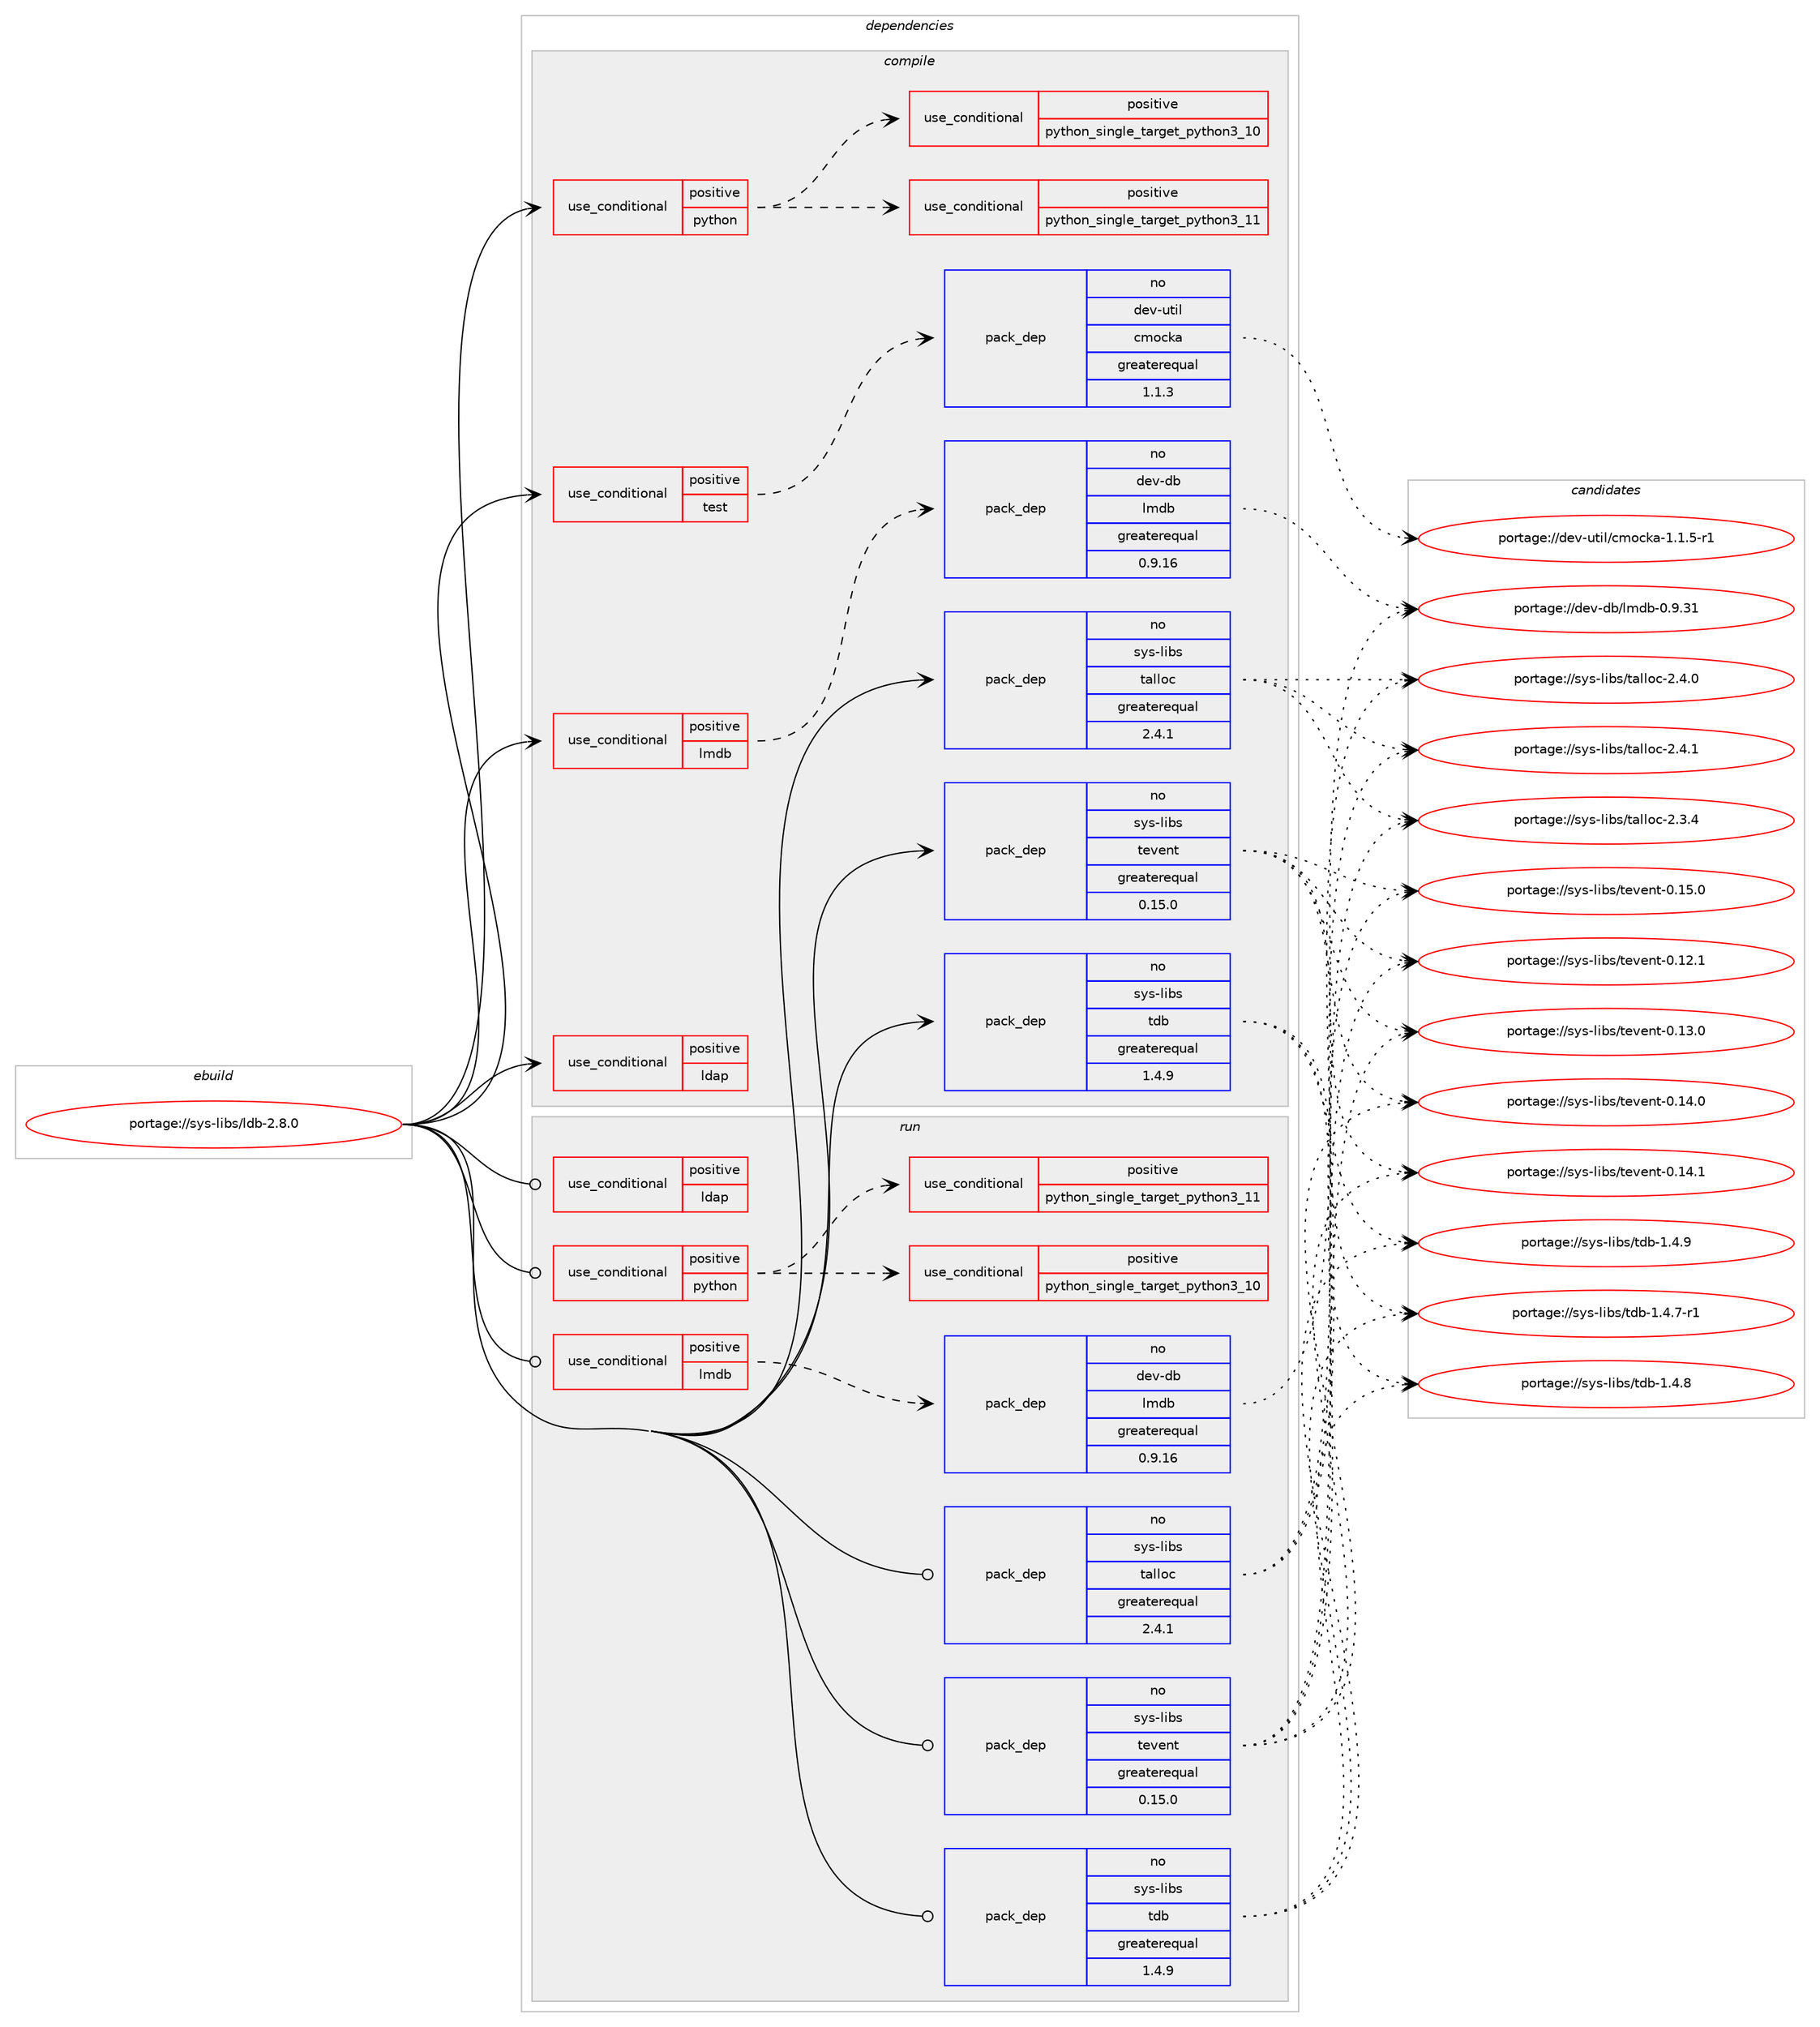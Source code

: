 digraph prolog {

# *************
# Graph options
# *************

newrank=true;
concentrate=true;
compound=true;
graph [rankdir=LR,fontname=Helvetica,fontsize=10,ranksep=1.5];#, ranksep=2.5, nodesep=0.2];
edge  [arrowhead=vee];
node  [fontname=Helvetica,fontsize=10];

# **********
# The ebuild
# **********

subgraph cluster_leftcol {
color=gray;
rank=same;
label=<<i>ebuild</i>>;
id [label="portage://sys-libs/ldb-2.8.0", color=red, width=4, href="../sys-libs/ldb-2.8.0.svg"];
}

# ****************
# The dependencies
# ****************

subgraph cluster_midcol {
color=gray;
label=<<i>dependencies</i>>;
subgraph cluster_compile {
fillcolor="#eeeeee";
style=filled;
label=<<i>compile</i>>;
subgraph cond11843 {
dependency16703 [label=<<TABLE BORDER="0" CELLBORDER="1" CELLSPACING="0" CELLPADDING="4"><TR><TD ROWSPAN="3" CELLPADDING="10">use_conditional</TD></TR><TR><TD>positive</TD></TR><TR><TD>ldap</TD></TR></TABLE>>, shape=none, color=red];
# *** BEGIN UNKNOWN DEPENDENCY TYPE (TODO) ***
# dependency16703 -> package_dependency(portage://sys-libs/ldb-2.8.0,install,no,net-nds,openldap,none,[,,],any_same_slot,[])
# *** END UNKNOWN DEPENDENCY TYPE (TODO) ***

}
id:e -> dependency16703:w [weight=20,style="solid",arrowhead="vee"];
subgraph cond11844 {
dependency16704 [label=<<TABLE BORDER="0" CELLBORDER="1" CELLSPACING="0" CELLPADDING="4"><TR><TD ROWSPAN="3" CELLPADDING="10">use_conditional</TD></TR><TR><TD>positive</TD></TR><TR><TD>lmdb</TD></TR></TABLE>>, shape=none, color=red];
subgraph pack4698 {
dependency16705 [label=<<TABLE BORDER="0" CELLBORDER="1" CELLSPACING="0" CELLPADDING="4" WIDTH="220"><TR><TD ROWSPAN="6" CELLPADDING="30">pack_dep</TD></TR><TR><TD WIDTH="110">no</TD></TR><TR><TD>dev-db</TD></TR><TR><TD>lmdb</TD></TR><TR><TD>greaterequal</TD></TR><TR><TD>0.9.16</TD></TR></TABLE>>, shape=none, color=blue];
}
dependency16704:e -> dependency16705:w [weight=20,style="dashed",arrowhead="vee"];
}
id:e -> dependency16704:w [weight=20,style="solid",arrowhead="vee"];
subgraph cond11845 {
dependency16706 [label=<<TABLE BORDER="0" CELLBORDER="1" CELLSPACING="0" CELLPADDING="4"><TR><TD ROWSPAN="3" CELLPADDING="10">use_conditional</TD></TR><TR><TD>positive</TD></TR><TR><TD>python</TD></TR></TABLE>>, shape=none, color=red];
subgraph cond11846 {
dependency16707 [label=<<TABLE BORDER="0" CELLBORDER="1" CELLSPACING="0" CELLPADDING="4"><TR><TD ROWSPAN="3" CELLPADDING="10">use_conditional</TD></TR><TR><TD>positive</TD></TR><TR><TD>python_single_target_python3_10</TD></TR></TABLE>>, shape=none, color=red];
# *** BEGIN UNKNOWN DEPENDENCY TYPE (TODO) ***
# dependency16707 -> package_dependency(portage://sys-libs/ldb-2.8.0,install,no,dev-lang,python,none,[,,],[slot(3.10)],[use(enable(threads),positive)])
# *** END UNKNOWN DEPENDENCY TYPE (TODO) ***

}
dependency16706:e -> dependency16707:w [weight=20,style="dashed",arrowhead="vee"];
subgraph cond11847 {
dependency16708 [label=<<TABLE BORDER="0" CELLBORDER="1" CELLSPACING="0" CELLPADDING="4"><TR><TD ROWSPAN="3" CELLPADDING="10">use_conditional</TD></TR><TR><TD>positive</TD></TR><TR><TD>python_single_target_python3_11</TD></TR></TABLE>>, shape=none, color=red];
# *** BEGIN UNKNOWN DEPENDENCY TYPE (TODO) ***
# dependency16708 -> package_dependency(portage://sys-libs/ldb-2.8.0,install,no,dev-lang,python,none,[,,],[slot(3.11)],[use(enable(threads),positive)])
# *** END UNKNOWN DEPENDENCY TYPE (TODO) ***

}
dependency16706:e -> dependency16708:w [weight=20,style="dashed",arrowhead="vee"];
# *** BEGIN UNKNOWN DEPENDENCY TYPE (TODO) ***
# dependency16706 -> package_dependency(portage://sys-libs/ldb-2.8.0,install,no,sys-libs,talloc,none,[,,],[],[use(enable(python),none),use(optenable(python_single_target_python3_10),negative),use(optenable(python_single_target_python3_11),negative)])
# *** END UNKNOWN DEPENDENCY TYPE (TODO) ***

# *** BEGIN UNKNOWN DEPENDENCY TYPE (TODO) ***
# dependency16706 -> package_dependency(portage://sys-libs/ldb-2.8.0,install,no,sys-libs,tdb,none,[,,],[],[use(enable(python),none),use(optenable(python_single_target_python3_10),negative),use(optenable(python_single_target_python3_11),negative)])
# *** END UNKNOWN DEPENDENCY TYPE (TODO) ***

# *** BEGIN UNKNOWN DEPENDENCY TYPE (TODO) ***
# dependency16706 -> package_dependency(portage://sys-libs/ldb-2.8.0,install,no,sys-libs,tevent,none,[,,],[],[use(enable(python),none),use(optenable(python_single_target_python3_10),negative),use(optenable(python_single_target_python3_11),negative)])
# *** END UNKNOWN DEPENDENCY TYPE (TODO) ***

}
id:e -> dependency16706:w [weight=20,style="solid",arrowhead="vee"];
subgraph cond11848 {
dependency16709 [label=<<TABLE BORDER="0" CELLBORDER="1" CELLSPACING="0" CELLPADDING="4"><TR><TD ROWSPAN="3" CELLPADDING="10">use_conditional</TD></TR><TR><TD>positive</TD></TR><TR><TD>test</TD></TR></TABLE>>, shape=none, color=red];
subgraph pack4699 {
dependency16710 [label=<<TABLE BORDER="0" CELLBORDER="1" CELLSPACING="0" CELLPADDING="4" WIDTH="220"><TR><TD ROWSPAN="6" CELLPADDING="30">pack_dep</TD></TR><TR><TD WIDTH="110">no</TD></TR><TR><TD>dev-util</TD></TR><TR><TD>cmocka</TD></TR><TR><TD>greaterequal</TD></TR><TR><TD>1.1.3</TD></TR></TABLE>>, shape=none, color=blue];
}
dependency16709:e -> dependency16710:w [weight=20,style="dashed",arrowhead="vee"];
}
id:e -> dependency16709:w [weight=20,style="solid",arrowhead="vee"];
# *** BEGIN UNKNOWN DEPENDENCY TYPE (TODO) ***
# id -> package_dependency(portage://sys-libs/ldb-2.8.0,install,no,dev-libs,libbsd,none,[,,],[],[use(optenable(abi_x86_32),negative),use(optenable(abi_x86_64),negative),use(optenable(abi_x86_x32),negative),use(optenable(abi_mips_n32),negative),use(optenable(abi_mips_n64),negative),use(optenable(abi_mips_o32),negative),use(optenable(abi_s390_32),negative),use(optenable(abi_s390_64),negative)])
# *** END UNKNOWN DEPENDENCY TYPE (TODO) ***

# *** BEGIN UNKNOWN DEPENDENCY TYPE (TODO) ***
# id -> package_dependency(portage://sys-libs/ldb-2.8.0,install,no,dev-libs,popt,none,[,,],[],[use(optenable(abi_x86_32),negative),use(optenable(abi_x86_64),negative),use(optenable(abi_x86_x32),negative),use(optenable(abi_mips_n32),negative),use(optenable(abi_mips_n64),negative),use(optenable(abi_mips_o32),negative),use(optenable(abi_s390_32),negative),use(optenable(abi_s390_64),negative)])
# *** END UNKNOWN DEPENDENCY TYPE (TODO) ***

subgraph pack4700 {
dependency16711 [label=<<TABLE BORDER="0" CELLBORDER="1" CELLSPACING="0" CELLPADDING="4" WIDTH="220"><TR><TD ROWSPAN="6" CELLPADDING="30">pack_dep</TD></TR><TR><TD WIDTH="110">no</TD></TR><TR><TD>sys-libs</TD></TR><TR><TD>talloc</TD></TR><TR><TD>greaterequal</TD></TR><TR><TD>2.4.1</TD></TR></TABLE>>, shape=none, color=blue];
}
id:e -> dependency16711:w [weight=20,style="solid",arrowhead="vee"];
subgraph pack4701 {
dependency16712 [label=<<TABLE BORDER="0" CELLBORDER="1" CELLSPACING="0" CELLPADDING="4" WIDTH="220"><TR><TD ROWSPAN="6" CELLPADDING="30">pack_dep</TD></TR><TR><TD WIDTH="110">no</TD></TR><TR><TD>sys-libs</TD></TR><TR><TD>tdb</TD></TR><TR><TD>greaterequal</TD></TR><TR><TD>1.4.9</TD></TR></TABLE>>, shape=none, color=blue];
}
id:e -> dependency16712:w [weight=20,style="solid",arrowhead="vee"];
subgraph pack4702 {
dependency16713 [label=<<TABLE BORDER="0" CELLBORDER="1" CELLSPACING="0" CELLPADDING="4" WIDTH="220"><TR><TD ROWSPAN="6" CELLPADDING="30">pack_dep</TD></TR><TR><TD WIDTH="110">no</TD></TR><TR><TD>sys-libs</TD></TR><TR><TD>tevent</TD></TR><TR><TD>greaterequal</TD></TR><TR><TD>0.15.0</TD></TR></TABLE>>, shape=none, color=blue];
}
id:e -> dependency16713:w [weight=20,style="solid",arrowhead="vee"];
# *** BEGIN UNKNOWN DEPENDENCY TYPE (TODO) ***
# id -> package_dependency(portage://sys-libs/ldb-2.8.0,install,no,virtual,libcrypt,none,[,,],[],[])
# *** END UNKNOWN DEPENDENCY TYPE (TODO) ***

}
subgraph cluster_compileandrun {
fillcolor="#eeeeee";
style=filled;
label=<<i>compile and run</i>>;
}
subgraph cluster_run {
fillcolor="#eeeeee";
style=filled;
label=<<i>run</i>>;
subgraph cond11849 {
dependency16714 [label=<<TABLE BORDER="0" CELLBORDER="1" CELLSPACING="0" CELLPADDING="4"><TR><TD ROWSPAN="3" CELLPADDING="10">use_conditional</TD></TR><TR><TD>positive</TD></TR><TR><TD>ldap</TD></TR></TABLE>>, shape=none, color=red];
# *** BEGIN UNKNOWN DEPENDENCY TYPE (TODO) ***
# dependency16714 -> package_dependency(portage://sys-libs/ldb-2.8.0,run,no,net-nds,openldap,none,[,,],any_same_slot,[])
# *** END UNKNOWN DEPENDENCY TYPE (TODO) ***

}
id:e -> dependency16714:w [weight=20,style="solid",arrowhead="odot"];
subgraph cond11850 {
dependency16715 [label=<<TABLE BORDER="0" CELLBORDER="1" CELLSPACING="0" CELLPADDING="4"><TR><TD ROWSPAN="3" CELLPADDING="10">use_conditional</TD></TR><TR><TD>positive</TD></TR><TR><TD>lmdb</TD></TR></TABLE>>, shape=none, color=red];
subgraph pack4703 {
dependency16716 [label=<<TABLE BORDER="0" CELLBORDER="1" CELLSPACING="0" CELLPADDING="4" WIDTH="220"><TR><TD ROWSPAN="6" CELLPADDING="30">pack_dep</TD></TR><TR><TD WIDTH="110">no</TD></TR><TR><TD>dev-db</TD></TR><TR><TD>lmdb</TD></TR><TR><TD>greaterequal</TD></TR><TR><TD>0.9.16</TD></TR></TABLE>>, shape=none, color=blue];
}
dependency16715:e -> dependency16716:w [weight=20,style="dashed",arrowhead="vee"];
}
id:e -> dependency16715:w [weight=20,style="solid",arrowhead="odot"];
subgraph cond11851 {
dependency16717 [label=<<TABLE BORDER="0" CELLBORDER="1" CELLSPACING="0" CELLPADDING="4"><TR><TD ROWSPAN="3" CELLPADDING="10">use_conditional</TD></TR><TR><TD>positive</TD></TR><TR><TD>python</TD></TR></TABLE>>, shape=none, color=red];
subgraph cond11852 {
dependency16718 [label=<<TABLE BORDER="0" CELLBORDER="1" CELLSPACING="0" CELLPADDING="4"><TR><TD ROWSPAN="3" CELLPADDING="10">use_conditional</TD></TR><TR><TD>positive</TD></TR><TR><TD>python_single_target_python3_10</TD></TR></TABLE>>, shape=none, color=red];
# *** BEGIN UNKNOWN DEPENDENCY TYPE (TODO) ***
# dependency16718 -> package_dependency(portage://sys-libs/ldb-2.8.0,run,no,dev-lang,python,none,[,,],[slot(3.10)],[use(enable(threads),positive)])
# *** END UNKNOWN DEPENDENCY TYPE (TODO) ***

}
dependency16717:e -> dependency16718:w [weight=20,style="dashed",arrowhead="vee"];
subgraph cond11853 {
dependency16719 [label=<<TABLE BORDER="0" CELLBORDER="1" CELLSPACING="0" CELLPADDING="4"><TR><TD ROWSPAN="3" CELLPADDING="10">use_conditional</TD></TR><TR><TD>positive</TD></TR><TR><TD>python_single_target_python3_11</TD></TR></TABLE>>, shape=none, color=red];
# *** BEGIN UNKNOWN DEPENDENCY TYPE (TODO) ***
# dependency16719 -> package_dependency(portage://sys-libs/ldb-2.8.0,run,no,dev-lang,python,none,[,,],[slot(3.11)],[use(enable(threads),positive)])
# *** END UNKNOWN DEPENDENCY TYPE (TODO) ***

}
dependency16717:e -> dependency16719:w [weight=20,style="dashed",arrowhead="vee"];
# *** BEGIN UNKNOWN DEPENDENCY TYPE (TODO) ***
# dependency16717 -> package_dependency(portage://sys-libs/ldb-2.8.0,run,no,sys-libs,talloc,none,[,,],[],[use(enable(python),none),use(optenable(python_single_target_python3_10),negative),use(optenable(python_single_target_python3_11),negative)])
# *** END UNKNOWN DEPENDENCY TYPE (TODO) ***

# *** BEGIN UNKNOWN DEPENDENCY TYPE (TODO) ***
# dependency16717 -> package_dependency(portage://sys-libs/ldb-2.8.0,run,no,sys-libs,tdb,none,[,,],[],[use(enable(python),none),use(optenable(python_single_target_python3_10),negative),use(optenable(python_single_target_python3_11),negative)])
# *** END UNKNOWN DEPENDENCY TYPE (TODO) ***

# *** BEGIN UNKNOWN DEPENDENCY TYPE (TODO) ***
# dependency16717 -> package_dependency(portage://sys-libs/ldb-2.8.0,run,no,sys-libs,tevent,none,[,,],[],[use(enable(python),none),use(optenable(python_single_target_python3_10),negative),use(optenable(python_single_target_python3_11),negative)])
# *** END UNKNOWN DEPENDENCY TYPE (TODO) ***

}
id:e -> dependency16717:w [weight=20,style="solid",arrowhead="odot"];
# *** BEGIN UNKNOWN DEPENDENCY TYPE (TODO) ***
# id -> package_dependency(portage://sys-libs/ldb-2.8.0,run,no,dev-libs,libbsd,none,[,,],[],[use(optenable(abi_x86_32),negative),use(optenable(abi_x86_64),negative),use(optenable(abi_x86_x32),negative),use(optenable(abi_mips_n32),negative),use(optenable(abi_mips_n64),negative),use(optenable(abi_mips_o32),negative),use(optenable(abi_s390_32),negative),use(optenable(abi_s390_64),negative)])
# *** END UNKNOWN DEPENDENCY TYPE (TODO) ***

# *** BEGIN UNKNOWN DEPENDENCY TYPE (TODO) ***
# id -> package_dependency(portage://sys-libs/ldb-2.8.0,run,no,dev-libs,popt,none,[,,],[],[use(optenable(abi_x86_32),negative),use(optenable(abi_x86_64),negative),use(optenable(abi_x86_x32),negative),use(optenable(abi_mips_n32),negative),use(optenable(abi_mips_n64),negative),use(optenable(abi_mips_o32),negative),use(optenable(abi_s390_32),negative),use(optenable(abi_s390_64),negative)])
# *** END UNKNOWN DEPENDENCY TYPE (TODO) ***

subgraph pack4704 {
dependency16720 [label=<<TABLE BORDER="0" CELLBORDER="1" CELLSPACING="0" CELLPADDING="4" WIDTH="220"><TR><TD ROWSPAN="6" CELLPADDING="30">pack_dep</TD></TR><TR><TD WIDTH="110">no</TD></TR><TR><TD>sys-libs</TD></TR><TR><TD>talloc</TD></TR><TR><TD>greaterequal</TD></TR><TR><TD>2.4.1</TD></TR></TABLE>>, shape=none, color=blue];
}
id:e -> dependency16720:w [weight=20,style="solid",arrowhead="odot"];
subgraph pack4705 {
dependency16721 [label=<<TABLE BORDER="0" CELLBORDER="1" CELLSPACING="0" CELLPADDING="4" WIDTH="220"><TR><TD ROWSPAN="6" CELLPADDING="30">pack_dep</TD></TR><TR><TD WIDTH="110">no</TD></TR><TR><TD>sys-libs</TD></TR><TR><TD>tdb</TD></TR><TR><TD>greaterequal</TD></TR><TR><TD>1.4.9</TD></TR></TABLE>>, shape=none, color=blue];
}
id:e -> dependency16721:w [weight=20,style="solid",arrowhead="odot"];
subgraph pack4706 {
dependency16722 [label=<<TABLE BORDER="0" CELLBORDER="1" CELLSPACING="0" CELLPADDING="4" WIDTH="220"><TR><TD ROWSPAN="6" CELLPADDING="30">pack_dep</TD></TR><TR><TD WIDTH="110">no</TD></TR><TR><TD>sys-libs</TD></TR><TR><TD>tevent</TD></TR><TR><TD>greaterequal</TD></TR><TR><TD>0.15.0</TD></TR></TABLE>>, shape=none, color=blue];
}
id:e -> dependency16722:w [weight=20,style="solid",arrowhead="odot"];
}
}

# **************
# The candidates
# **************

subgraph cluster_choices {
rank=same;
color=gray;
label=<<i>candidates</i>>;

subgraph choice4698 {
color=black;
nodesep=1;
choice1001011184510098471081091009845484657465149 [label="portage://dev-db/lmdb-0.9.31", color=red, width=4,href="../dev-db/lmdb-0.9.31.svg"];
dependency16705:e -> choice1001011184510098471081091009845484657465149:w [style=dotted,weight="100"];
}
subgraph choice4699 {
color=black;
nodesep=1;
choice10010111845117116105108479910911199107974549464946534511449 [label="portage://dev-util/cmocka-1.1.5-r1", color=red, width=4,href="../dev-util/cmocka-1.1.5-r1.svg"];
dependency16710:e -> choice10010111845117116105108479910911199107974549464946534511449:w [style=dotted,weight="100"];
}
subgraph choice4700 {
color=black;
nodesep=1;
choice1151211154510810598115471169710810811199455046514652 [label="portage://sys-libs/talloc-2.3.4", color=red, width=4,href="../sys-libs/talloc-2.3.4.svg"];
choice1151211154510810598115471169710810811199455046524648 [label="portage://sys-libs/talloc-2.4.0", color=red, width=4,href="../sys-libs/talloc-2.4.0.svg"];
choice1151211154510810598115471169710810811199455046524649 [label="portage://sys-libs/talloc-2.4.1", color=red, width=4,href="../sys-libs/talloc-2.4.1.svg"];
dependency16711:e -> choice1151211154510810598115471169710810811199455046514652:w [style=dotted,weight="100"];
dependency16711:e -> choice1151211154510810598115471169710810811199455046524648:w [style=dotted,weight="100"];
dependency16711:e -> choice1151211154510810598115471169710810811199455046524649:w [style=dotted,weight="100"];
}
subgraph choice4701 {
color=black;
nodesep=1;
choice115121115451081059811547116100984549465246554511449 [label="portage://sys-libs/tdb-1.4.7-r1", color=red, width=4,href="../sys-libs/tdb-1.4.7-r1.svg"];
choice11512111545108105981154711610098454946524656 [label="portage://sys-libs/tdb-1.4.8", color=red, width=4,href="../sys-libs/tdb-1.4.8.svg"];
choice11512111545108105981154711610098454946524657 [label="portage://sys-libs/tdb-1.4.9", color=red, width=4,href="../sys-libs/tdb-1.4.9.svg"];
dependency16712:e -> choice115121115451081059811547116100984549465246554511449:w [style=dotted,weight="100"];
dependency16712:e -> choice11512111545108105981154711610098454946524656:w [style=dotted,weight="100"];
dependency16712:e -> choice11512111545108105981154711610098454946524657:w [style=dotted,weight="100"];
}
subgraph choice4702 {
color=black;
nodesep=1;
choice11512111545108105981154711610111810111011645484649504649 [label="portage://sys-libs/tevent-0.12.1", color=red, width=4,href="../sys-libs/tevent-0.12.1.svg"];
choice11512111545108105981154711610111810111011645484649514648 [label="portage://sys-libs/tevent-0.13.0", color=red, width=4,href="../sys-libs/tevent-0.13.0.svg"];
choice11512111545108105981154711610111810111011645484649524648 [label="portage://sys-libs/tevent-0.14.0", color=red, width=4,href="../sys-libs/tevent-0.14.0.svg"];
choice11512111545108105981154711610111810111011645484649524649 [label="portage://sys-libs/tevent-0.14.1", color=red, width=4,href="../sys-libs/tevent-0.14.1.svg"];
choice11512111545108105981154711610111810111011645484649534648 [label="portage://sys-libs/tevent-0.15.0", color=red, width=4,href="../sys-libs/tevent-0.15.0.svg"];
dependency16713:e -> choice11512111545108105981154711610111810111011645484649504649:w [style=dotted,weight="100"];
dependency16713:e -> choice11512111545108105981154711610111810111011645484649514648:w [style=dotted,weight="100"];
dependency16713:e -> choice11512111545108105981154711610111810111011645484649524648:w [style=dotted,weight="100"];
dependency16713:e -> choice11512111545108105981154711610111810111011645484649524649:w [style=dotted,weight="100"];
dependency16713:e -> choice11512111545108105981154711610111810111011645484649534648:w [style=dotted,weight="100"];
}
subgraph choice4703 {
color=black;
nodesep=1;
choice1001011184510098471081091009845484657465149 [label="portage://dev-db/lmdb-0.9.31", color=red, width=4,href="../dev-db/lmdb-0.9.31.svg"];
dependency16716:e -> choice1001011184510098471081091009845484657465149:w [style=dotted,weight="100"];
}
subgraph choice4704 {
color=black;
nodesep=1;
choice1151211154510810598115471169710810811199455046514652 [label="portage://sys-libs/talloc-2.3.4", color=red, width=4,href="../sys-libs/talloc-2.3.4.svg"];
choice1151211154510810598115471169710810811199455046524648 [label="portage://sys-libs/talloc-2.4.0", color=red, width=4,href="../sys-libs/talloc-2.4.0.svg"];
choice1151211154510810598115471169710810811199455046524649 [label="portage://sys-libs/talloc-2.4.1", color=red, width=4,href="../sys-libs/talloc-2.4.1.svg"];
dependency16720:e -> choice1151211154510810598115471169710810811199455046514652:w [style=dotted,weight="100"];
dependency16720:e -> choice1151211154510810598115471169710810811199455046524648:w [style=dotted,weight="100"];
dependency16720:e -> choice1151211154510810598115471169710810811199455046524649:w [style=dotted,weight="100"];
}
subgraph choice4705 {
color=black;
nodesep=1;
choice115121115451081059811547116100984549465246554511449 [label="portage://sys-libs/tdb-1.4.7-r1", color=red, width=4,href="../sys-libs/tdb-1.4.7-r1.svg"];
choice11512111545108105981154711610098454946524656 [label="portage://sys-libs/tdb-1.4.8", color=red, width=4,href="../sys-libs/tdb-1.4.8.svg"];
choice11512111545108105981154711610098454946524657 [label="portage://sys-libs/tdb-1.4.9", color=red, width=4,href="../sys-libs/tdb-1.4.9.svg"];
dependency16721:e -> choice115121115451081059811547116100984549465246554511449:w [style=dotted,weight="100"];
dependency16721:e -> choice11512111545108105981154711610098454946524656:w [style=dotted,weight="100"];
dependency16721:e -> choice11512111545108105981154711610098454946524657:w [style=dotted,weight="100"];
}
subgraph choice4706 {
color=black;
nodesep=1;
choice11512111545108105981154711610111810111011645484649504649 [label="portage://sys-libs/tevent-0.12.1", color=red, width=4,href="../sys-libs/tevent-0.12.1.svg"];
choice11512111545108105981154711610111810111011645484649514648 [label="portage://sys-libs/tevent-0.13.0", color=red, width=4,href="../sys-libs/tevent-0.13.0.svg"];
choice11512111545108105981154711610111810111011645484649524648 [label="portage://sys-libs/tevent-0.14.0", color=red, width=4,href="../sys-libs/tevent-0.14.0.svg"];
choice11512111545108105981154711610111810111011645484649524649 [label="portage://sys-libs/tevent-0.14.1", color=red, width=4,href="../sys-libs/tevent-0.14.1.svg"];
choice11512111545108105981154711610111810111011645484649534648 [label="portage://sys-libs/tevent-0.15.0", color=red, width=4,href="../sys-libs/tevent-0.15.0.svg"];
dependency16722:e -> choice11512111545108105981154711610111810111011645484649504649:w [style=dotted,weight="100"];
dependency16722:e -> choice11512111545108105981154711610111810111011645484649514648:w [style=dotted,weight="100"];
dependency16722:e -> choice11512111545108105981154711610111810111011645484649524648:w [style=dotted,weight="100"];
dependency16722:e -> choice11512111545108105981154711610111810111011645484649524649:w [style=dotted,weight="100"];
dependency16722:e -> choice11512111545108105981154711610111810111011645484649534648:w [style=dotted,weight="100"];
}
}

}
